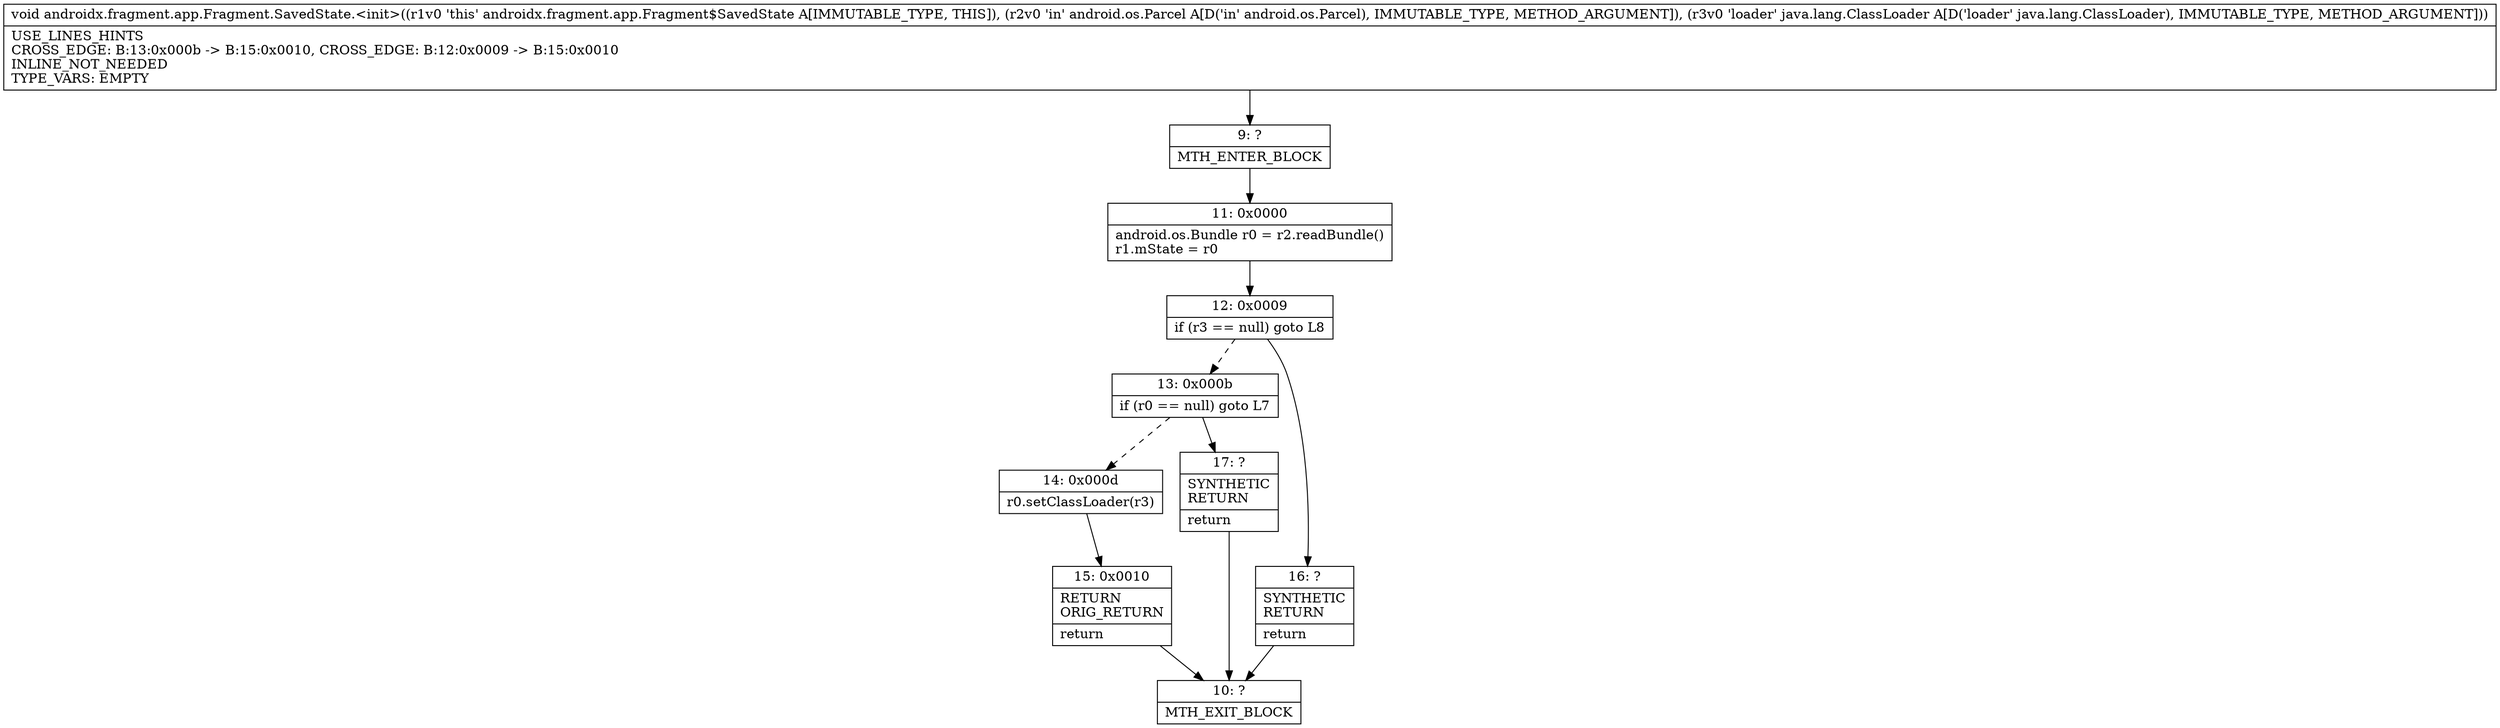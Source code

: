 digraph "CFG forandroidx.fragment.app.Fragment.SavedState.\<init\>(Landroid\/os\/Parcel;Ljava\/lang\/ClassLoader;)V" {
Node_9 [shape=record,label="{9\:\ ?|MTH_ENTER_BLOCK\l}"];
Node_11 [shape=record,label="{11\:\ 0x0000|android.os.Bundle r0 = r2.readBundle()\lr1.mState = r0\l}"];
Node_12 [shape=record,label="{12\:\ 0x0009|if (r3 == null) goto L8\l}"];
Node_13 [shape=record,label="{13\:\ 0x000b|if (r0 == null) goto L7\l}"];
Node_14 [shape=record,label="{14\:\ 0x000d|r0.setClassLoader(r3)\l}"];
Node_15 [shape=record,label="{15\:\ 0x0010|RETURN\lORIG_RETURN\l|return\l}"];
Node_10 [shape=record,label="{10\:\ ?|MTH_EXIT_BLOCK\l}"];
Node_17 [shape=record,label="{17\:\ ?|SYNTHETIC\lRETURN\l|return\l}"];
Node_16 [shape=record,label="{16\:\ ?|SYNTHETIC\lRETURN\l|return\l}"];
MethodNode[shape=record,label="{void androidx.fragment.app.Fragment.SavedState.\<init\>((r1v0 'this' androidx.fragment.app.Fragment$SavedState A[IMMUTABLE_TYPE, THIS]), (r2v0 'in' android.os.Parcel A[D('in' android.os.Parcel), IMMUTABLE_TYPE, METHOD_ARGUMENT]), (r3v0 'loader' java.lang.ClassLoader A[D('loader' java.lang.ClassLoader), IMMUTABLE_TYPE, METHOD_ARGUMENT]))  | USE_LINES_HINTS\lCROSS_EDGE: B:13:0x000b \-\> B:15:0x0010, CROSS_EDGE: B:12:0x0009 \-\> B:15:0x0010\lINLINE_NOT_NEEDED\lTYPE_VARS: EMPTY\l}"];
MethodNode -> Node_9;Node_9 -> Node_11;
Node_11 -> Node_12;
Node_12 -> Node_13[style=dashed];
Node_12 -> Node_16;
Node_13 -> Node_14[style=dashed];
Node_13 -> Node_17;
Node_14 -> Node_15;
Node_15 -> Node_10;
Node_17 -> Node_10;
Node_16 -> Node_10;
}

